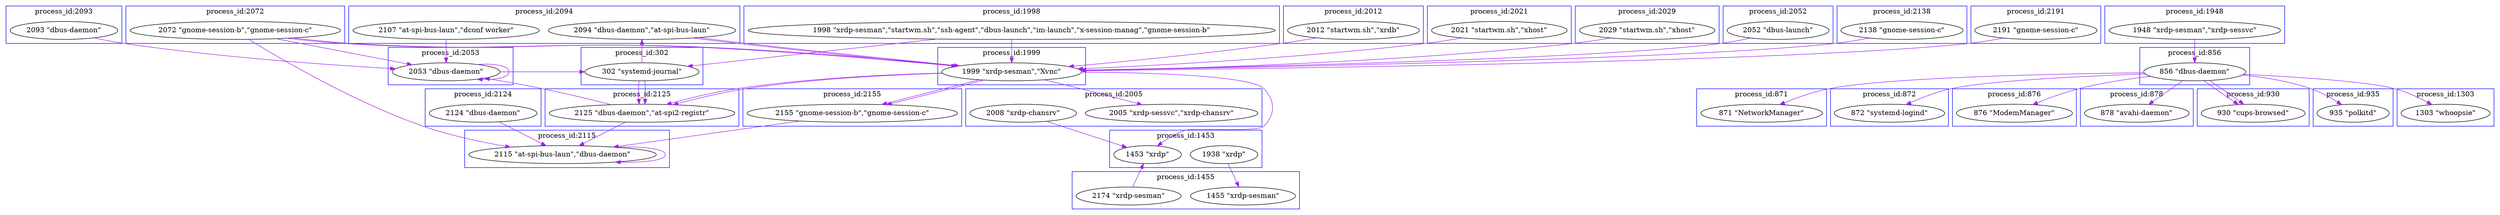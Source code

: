 digraph abc{
subgraph cluster_302 {
302 [label="302 \"systemd-journal\"" ];
label = "process_id:302";
color = blue;
}
subgraph cluster_856 {
856 [label="856 \"dbus-daemon\"" ];
label = "process_id:856";
color = blue;
}
subgraph cluster_871 {
871 [label="871 \"NetworkManager\"" ];
label = "process_id:871";
color = blue;
}
subgraph cluster_872 {
872 [label="872 \"systemd-logind\"" ];
label = "process_id:872";
color = blue;
}
subgraph cluster_876 {
876 [label="876 \"ModemManager\"" ];
label = "process_id:876";
color = blue;
}
subgraph cluster_878 {
878 [label="878 \"avahi-daemon\"" ];
label = "process_id:878";
color = blue;
}
subgraph cluster_930 {
930 [label="930 \"cups-browsed\"" ];
label = "process_id:930";
color = blue;
}
subgraph cluster_935 {
935 [label="935 \"polkitd\"" ];
label = "process_id:935";
color = blue;
}
subgraph cluster_1303 {
1303 [label="1303 \"whoopsie\"" ];
label = "process_id:1303";
color = blue;
}
subgraph cluster_1453 {
1938 [label="1938 \"xrdp\"" ];
1453 [label="1453 \"xrdp\"" ];
label = "process_id:1453";
color = blue;
}
subgraph cluster_1455 {
1455 [label="1455 \"xrdp-sesman\"" ];
2174 [label="2174 \"xrdp-sesman\"" ];
label = "process_id:1455";
color = blue;
}
subgraph cluster_1948 {
1948 [label="1948 \"xrdp-sesman\",\"xrdp-sessvc\"" ];
label = "process_id:1948";
color = blue;
}
subgraph cluster_1998 {
1998 [label="1998 \"xrdp-sesman\",\"startwm.sh\",\"ssh-agent\",\"dbus-launch\",\"im-launch\",\"x-session-manag\",\"gnome-session-b\"" ];
label = "process_id:1998";
color = blue;
}
subgraph cluster_1999 {
1999 [label="1999 \"xrdp-sesman\",\"Xvnc\"" ];
label = "process_id:1999";
color = blue;
}
subgraph cluster_2000 {
label = "process_id:2000";
color = blue;
}
subgraph cluster_2001 {
label = "process_id:2001";
color = blue;
}
subgraph cluster_2002 {
label = "process_id:2002";
color = blue;
}
subgraph cluster_2003 {
label = "process_id:2003";
color = blue;
}
subgraph cluster_2004 {
label = "process_id:2004";
color = blue;
}
subgraph cluster_2005 {
2005 [label="2005 \"xrdp-sessvc\",\"xrdp-chansrv\"" ];
2008 [label="2008 \"xrdp-chansrv\"" ];
label = "process_id:2005";
color = blue;
}
subgraph cluster_2006 {
label = "process_id:2006";
color = blue;
}
subgraph cluster_2007 {
label = "process_id:2007";
color = blue;
}
subgraph cluster_2009 {
label = "process_id:2009";
color = blue;
}
subgraph cluster_2010 {
label = "process_id:2010";
color = blue;
}
subgraph cluster_2011 {
label = "process_id:2011";
color = blue;
}
subgraph cluster_2012 {
2012 [label="2012 \"startwm.sh\",\"xrdb\"" ];
label = "process_id:2012";
color = blue;
}
subgraph cluster_2017 {
label = "process_id:2017";
color = blue;
}
subgraph cluster_2018 {
label = "process_id:2018";
color = blue;
}
subgraph cluster_2019 {
label = "process_id:2019";
color = blue;
}
subgraph cluster_2020 {
label = "process_id:2020";
color = blue;
}
subgraph cluster_2021 {
2021 [label="2021 \"startwm.sh\",\"xhost\"" ];
label = "process_id:2021";
color = blue;
}
subgraph cluster_2026 {
label = "process_id:2026";
color = blue;
}
subgraph cluster_2027 {
label = "process_id:2027";
color = blue;
}
subgraph cluster_2028 {
label = "process_id:2028";
color = blue;
}
subgraph cluster_2029 {
2029 [label="2029 \"startwm.sh\",\"xhost\"" ];
label = "process_id:2029";
color = blue;
}
subgraph cluster_2034 {
label = "process_id:2034";
color = blue;
}
subgraph cluster_2035 {
label = "process_id:2035";
color = blue;
}
subgraph cluster_2036 {
label = "process_id:2036";
color = blue;
}
subgraph cluster_2037 {
label = "process_id:2037";
color = blue;
}
subgraph cluster_2038 {
label = "process_id:2038";
color = blue;
}
subgraph cluster_2039 {
label = "process_id:2039";
color = blue;
}
subgraph cluster_2040 {
label = "process_id:2040";
color = blue;
}
subgraph cluster_2041 {
label = "process_id:2041";
color = blue;
}
subgraph cluster_2042 {
label = "process_id:2042";
color = blue;
}
subgraph cluster_2043 {
label = "process_id:2043";
color = blue;
}
subgraph cluster_2044 {
label = "process_id:2044";
color = blue;
}
subgraph cluster_2045 {
label = "process_id:2045";
color = blue;
}
subgraph cluster_2050 {
label = "process_id:2050";
color = blue;
}
subgraph cluster_2051 {
label = "process_id:2051";
color = blue;
}
subgraph cluster_2052 {
2052 [label="2052 \"dbus-launch\"" ];
label = "process_id:2052";
color = blue;
}
subgraph cluster_2053 {
2053 [label="2053 \"dbus-daemon\"" ];
label = "process_id:2053";
color = blue;
}
subgraph cluster_2058 {
label = "process_id:2058";
color = blue;
}
subgraph cluster_2059 {
label = "process_id:2059";
color = blue;
}
subgraph cluster_2060 {
label = "process_id:2060";
color = blue;
}
subgraph cluster_2061 {
label = "process_id:2061";
color = blue;
}
subgraph cluster_2062 {
label = "process_id:2062";
color = blue;
}
subgraph cluster_2063 {
label = "process_id:2063";
color = blue;
}
subgraph cluster_2064 {
label = "process_id:2064";
color = blue;
}
subgraph cluster_2065 {
label = "process_id:2065";
color = blue;
}
subgraph cluster_2066 {
label = "process_id:2066";
color = blue;
}
subgraph cluster_2072 {
2072 [label="2072 \"gnome-session-b\",\"gnome-session-c\"" ];
label = "process_id:2072";
color = blue;
}
subgraph cluster_2093 {
2093 [label="2093 \"dbus-daemon\"" ];
label = "process_id:2093";
color = blue;
}
subgraph cluster_2094 {
2094 [label="2094 \"dbus-daemon\",\"at-spi-bus-laun\"" ];
2107 [label="2107 \"at-spi-bus-laun\",\"dconf worker\"" ];
label = "process_id:2094";
color = blue;
}
subgraph cluster_2115 {
2115 [label="2115 \"at-spi-bus-laun\",\"dbus-daemon\"" ];
label = "process_id:2115";
color = blue;
}
subgraph cluster_2124 {
2124 [label="2124 \"dbus-daemon\"" ];
label = "process_id:2124";
color = blue;
}
subgraph cluster_2125 {
2125 [label="2125 \"dbus-daemon\",\"at-spi2-registr\"" ];
label = "process_id:2125";
color = blue;
}
subgraph cluster_2138 {
2138 [label="2138 \"gnome-session-c\"" ];
label = "process_id:2138";
color = blue;
}
subgraph cluster_2155 {
2155 [label="2155 \"gnome-session-b\",\"gnome-session-c\"" ];
label = "process_id:2155";
color = blue;
}
subgraph cluster_2191 {
2191 [label="2191 \"gnome-session-c\"" ];
label = "process_id:2191";
color = blue;
}
1938 -> 1455 [ color="purple" ];
1948 -> 856 [ color="purple" ];
1998 -> 1999 [ color="purple" ];
1998 -> 302 [ color="purple" ];
1999 -> 1453 [ color="purple" ];
1999 -> 2125 [ color="purple" ];
1999 -> 2125 [ color="purple" ];
1999 -> 2155 [ color="purple" ];
1999 -> 2155 [ color="purple" ];
1999 -> 2005 [ color="purple" ];
2008 -> 1453 [ color="purple" ];
2012 -> 1999 [ color="purple" ];
2021 -> 1999 [ color="purple" ];
2029 -> 1999 [ color="purple" ];
2052 -> 1999 [ color="purple" ];
2053 -> 2053 [ color="purple" ];
2053 -> 302 [ color="purple" ];
2072 -> 1999 [ color="purple" ];
2072 -> 1999 [ color="purple" ];
2072 -> 2053 [ color="purple" ];
2072 -> 2115 [ color="purple" ];
2093 -> 2053 [ color="purple" ];
2094 -> 1999 [ color="purple" ];
2094 -> 1999 [ color="purple" ];
2107 -> 2053 [ color="purple" ];
2115 -> 2115 [ color="purple" ];
2124 -> 2115 [ color="purple" ];
2125 -> 2053 [ color="purple" ];
2125 -> 2115 [ color="purple" ];
2138 -> 1999 [ color="purple" ];
2155 -> 2115 [ color="purple" ];
2174 -> 1453 [ color="purple" ];
2191 -> 1999 [ color="purple" ];
302 -> 2094 [ color="purple" ];
302 -> 2125 [ color="purple" ];
302 -> 2125 [ color="purple" ];
856 -> 878 [ color="purple" ];
856 -> 872 [ color="purple" ];
856 -> 876 [ color="purple" ];
856 -> 935 [ color="purple" ];
856 -> 930 [ color="purple" ];
856 -> 930 [ color="purple" ];
856 -> 871 [ color="purple" ];
856 -> 1303 [ color="purple" ];

}
